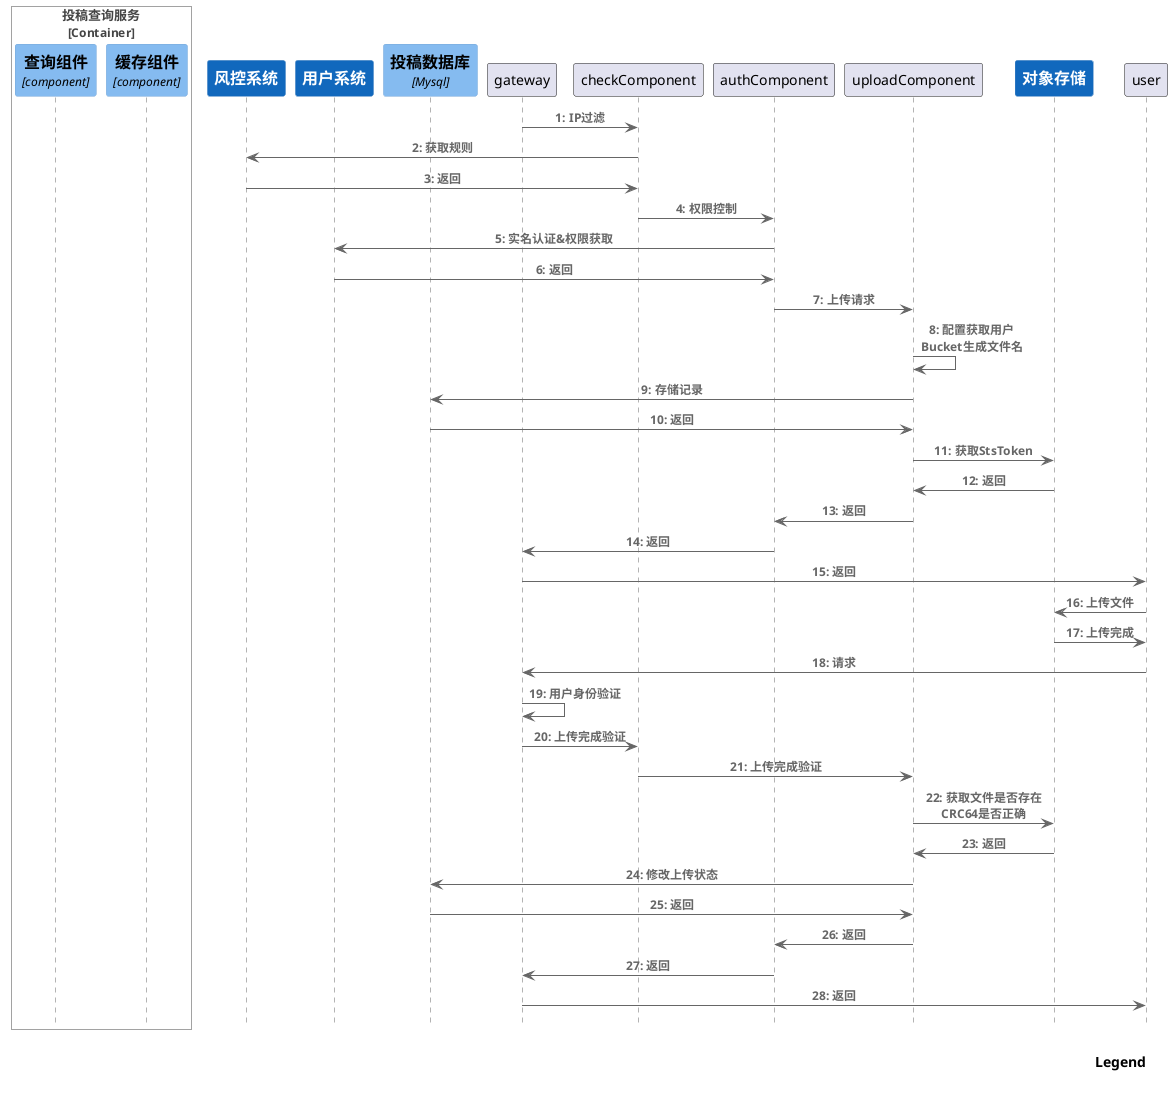 @startuml
!include <C4/C4_Sequence>
SHOW_INDEX()
SHOW_LEGEND()

Container_Boundary(postReadService, "投稿查询服务")
    Component(selectComponent, "查询组件", "component", "查询服务")
    Component(cacheComponent, "缓存组件", "component", "缓存查询服务")
Boundary_End()
System(security,"风控系统")
System(userSystem,"用户系统")
ComponentDb(db, "投稿数据库", "Mysql")

Rel(gateway, checkComponent, "IP过滤")
Rel(checkComponent, security, "获取规则")
Rel(security,checkComponent, "返回")
Rel(checkComponent, authComponent, "权限控制")
Rel(authComponent, userSystem, "实名认证&权限获取")
Rel(userSystem,authComponent, "返回")
Rel(authComponent, uploadComponent, "上传请求")
Rel(uploadComponent, uploadComponent, "配置获取用户\nBucket生成文件名")
Rel(uploadComponent, db, "存储记录")
Rel(db, uploadComponent, "返回")
System(objectStorage, "对象存储")
Rel(uploadComponent, objectStorage, "获取StsToken")
Rel(objectStorage, uploadComponent, "返回")
Rel(uploadComponent, authComponent, "返回")
Rel(authComponent, gateway, "返回")
Rel(gateway, user, "返回")
Rel(user, objectStorage, "上传文件")
Rel(objectStorage, user, "上传完成")
Rel(user, gateway, "请求")
Rel(gateway, gateway, "用户身份验证")
Rel(gateway, checkComponent, "上传完成验证")
Rel(checkComponent, uploadComponent, "上传完成验证")
Rel(uploadComponent, objectStorage, "获取文件是否存在\nCRC64是否正确")
Rel(objectStorage, uploadComponent, "返回")
Rel(uploadComponent, db, "修改上传状态")
Rel(db, uploadComponent, "返回")
Rel(uploadComponent, authComponent, "返回")
Rel(authComponent, gateway, "返回")
Rel(gateway, user, "返回")






@enduml